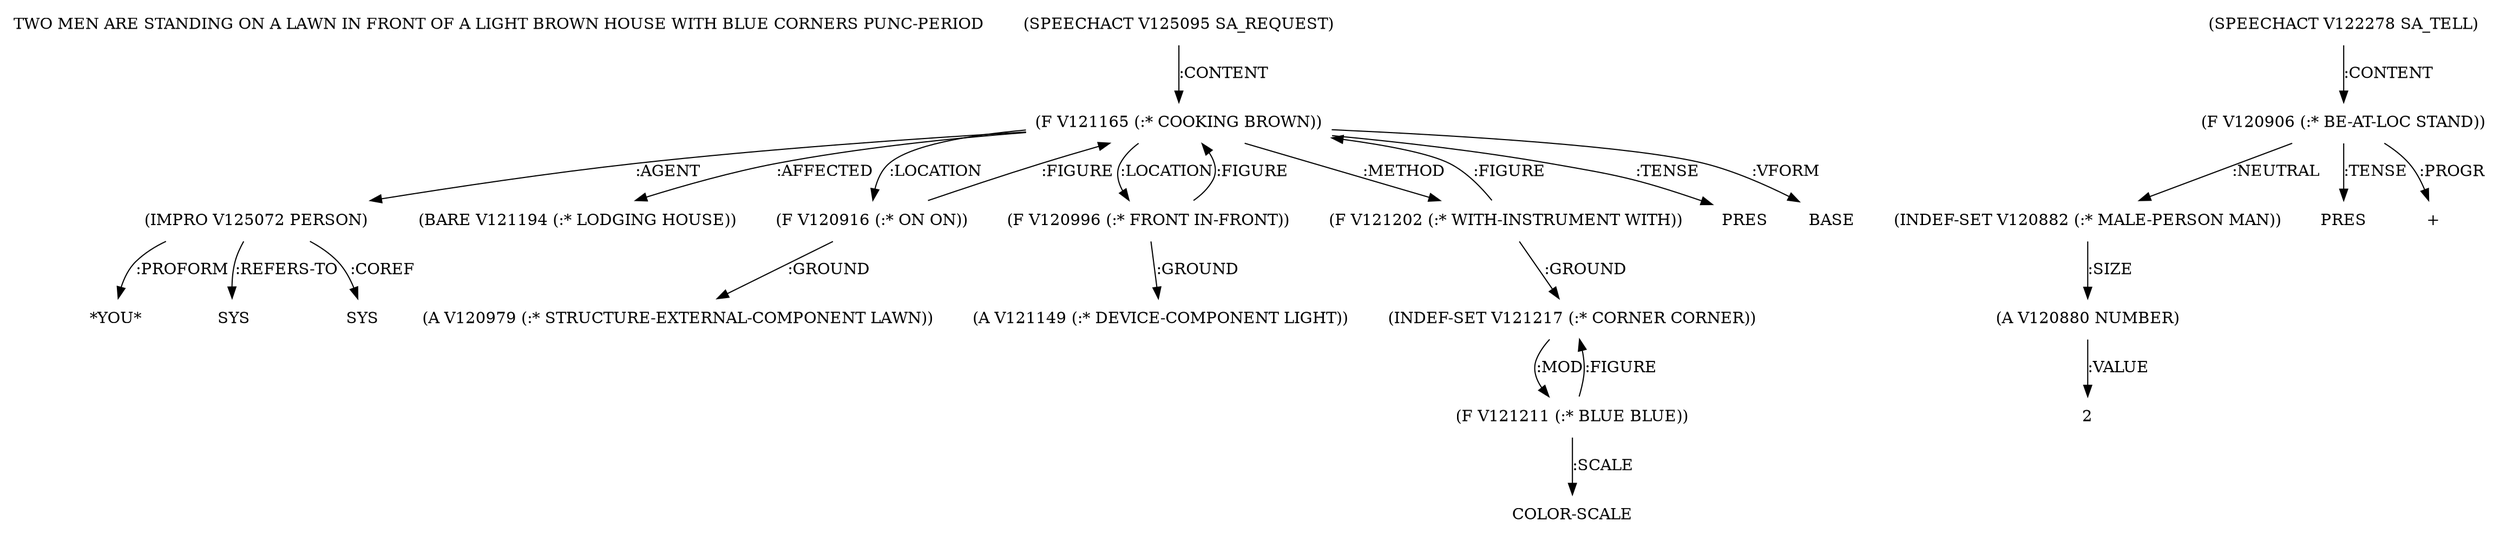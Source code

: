 digraph Terms {
  node [shape=none]
  "TWO MEN ARE STANDING ON A LAWN IN FRONT OF A LIGHT BROWN HOUSE WITH BLUE CORNERS PUNC-PERIOD"
  "V125095" [label="(SPEECHACT V125095 SA_REQUEST)"]
  "V125095" -> "V121165" [label=":CONTENT"]
  "V121165" [label="(F V121165 (:* COOKING BROWN))"]
  "V121165" -> "V125072" [label=":AGENT"]
  "V121165" -> "V121194" [label=":AFFECTED"]
  "V121165" -> "V120916" [label=":LOCATION"]
  "V121165" -> "V120996" [label=":LOCATION"]
  "V121165" -> "V121202" [label=":METHOD"]
  "V121165" -> "NT129464" [label=":TENSE"]
  "NT129464" [label="PRES"]
  "V121165" -> "NT129465" [label=":VFORM"]
  "NT129465" [label="BASE"]
  "V125072" [label="(IMPRO V125072 PERSON)"]
  "V125072" -> "NT129466" [label=":PROFORM"]
  "NT129466" [label="*YOU*"]
  "V125072" -> "NT129467" [label=":REFERS-TO"]
  "NT129467" [label="SYS"]
  "V125072" -> "NT129468" [label=":COREF"]
  "NT129468" [label="SYS"]
  "V120916" [label="(F V120916 (:* ON ON))"]
  "V120916" -> "V120979" [label=":GROUND"]
  "V120916" -> "V121165" [label=":FIGURE"]
  "V120979" [label="(A V120979 (:* STRUCTURE-EXTERNAL-COMPONENT LAWN))"]
  "V120996" [label="(F V120996 (:* FRONT IN-FRONT))"]
  "V120996" -> "V121149" [label=":GROUND"]
  "V120996" -> "V121165" [label=":FIGURE"]
  "V121149" [label="(A V121149 (:* DEVICE-COMPONENT LIGHT))"]
  "V121194" [label="(BARE V121194 (:* LODGING HOUSE))"]
  "V121202" [label="(F V121202 (:* WITH-INSTRUMENT WITH))"]
  "V121202" -> "V121217" [label=":GROUND"]
  "V121202" -> "V121165" [label=":FIGURE"]
  "V121217" [label="(INDEF-SET V121217 (:* CORNER CORNER))"]
  "V121217" -> "V121211" [label=":MOD"]
  "V121211" [label="(F V121211 (:* BLUE BLUE))"]
  "V121211" -> "V121217" [label=":FIGURE"]
  "V121211" -> "NT129469" [label=":SCALE"]
  "NT129469" [label="COLOR-SCALE"]
  "V122278" [label="(SPEECHACT V122278 SA_TELL)"]
  "V122278" -> "V120906" [label=":CONTENT"]
  "V120906" [label="(F V120906 (:* BE-AT-LOC STAND))"]
  "V120906" -> "V120882" [label=":NEUTRAL"]
  "V120906" -> "NT129470" [label=":TENSE"]
  "NT129470" [label="PRES"]
  "V120906" -> "NT129471" [label=":PROGR"]
  "NT129471" [label="+"]
  "V120882" [label="(INDEF-SET V120882 (:* MALE-PERSON MAN))"]
  "V120882" -> "V120880" [label=":SIZE"]
  "V120880" [label="(A V120880 NUMBER)"]
  "V120880" -> "NT129472" [label=":VALUE"]
  "NT129472" [label="2"]
}
